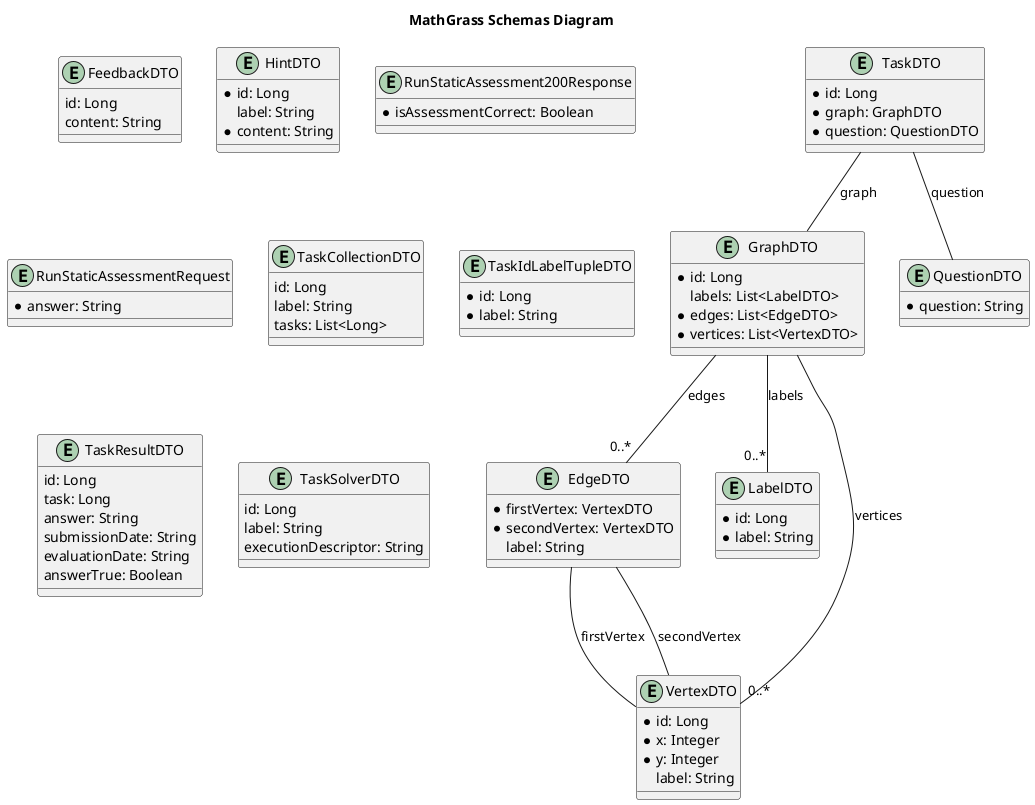 @startuml

title MathGrass Schemas Diagram

entity EdgeDTO {
    * firstVertex: VertexDTO
    * secondVertex: VertexDTO
    label: String
}

entity FeedbackDTO {
    id: Long
    content: String
}

entity GraphDTO {
    * id: Long
    labels: List<LabelDTO>
    * edges: List<EdgeDTO>
    * vertices: List<VertexDTO>
}

entity HintDTO {
    * id: Long
    label: String
    * content: String
}

entity LabelDTO {
    * id: Long
    * label: String
}

entity QuestionDTO {
    * question: String
}

entity RunStaticAssessment200Response {
    * isAssessmentCorrect: Boolean
}

entity RunStaticAssessmentRequest {
    * answer: String
}

entity TaskCollectionDTO {
    id: Long
    label: String
    tasks: List<Long>
}

entity TaskDTO {
    * id: Long
    * graph: GraphDTO
    * question: QuestionDTO
}

entity TaskIdLabelTupleDTO {
    * id: Long
    * label: String
}

entity TaskResultDTO {
    id: Long
    task: Long
    answer: String
    submissionDate: String
    evaluationDate: String
    answerTrue: Boolean
}

entity TaskSolverDTO {
    id: Long
    label: String
    executionDescriptor: String
}

entity VertexDTO {
    * id: Long
    * x: Integer
    * y: Integer
    label: String
}


GraphDTO -- "0..*" LabelDTO : labels
GraphDTO -- "0..*" EdgeDTO : edges
GraphDTO -- "0..*" VertexDTO : vertices
TaskDTO -- GraphDTO : graph
TaskDTO -- QuestionDTO : question
EdgeDTO -- VertexDTO : firstVertex
EdgeDTO -- VertexDTO : secondVertex

@enduml